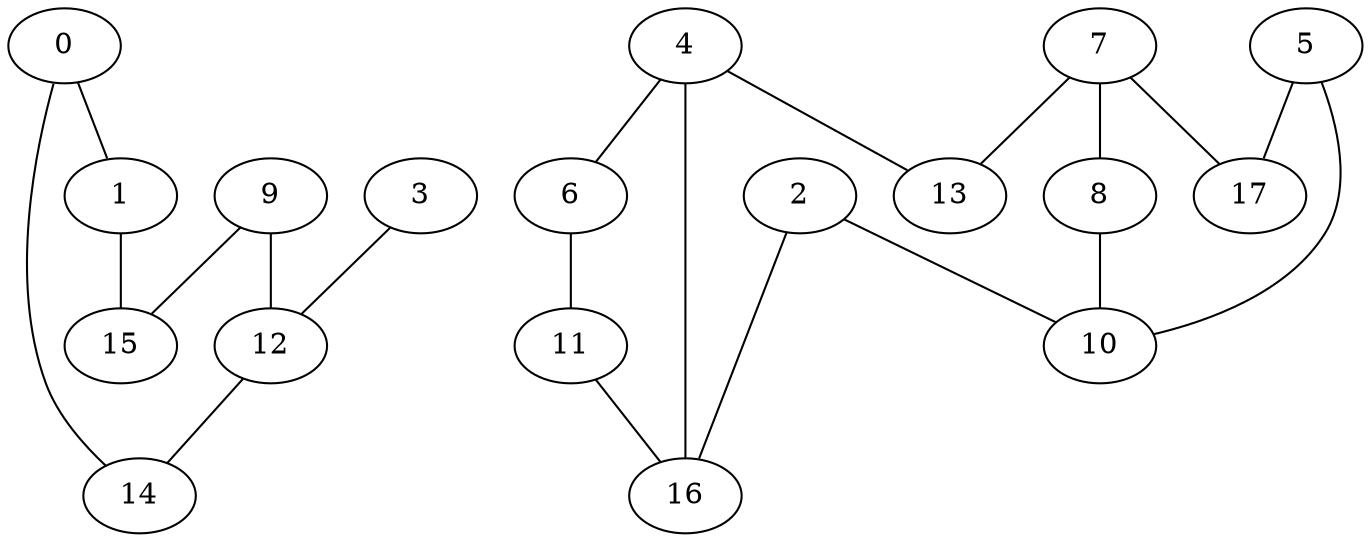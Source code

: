 graph "sampletest150-mod3_image15.bmp" {
	0	 [type=corner,
		x=449,
		y=492];
	1	 [type=corner,
		x="-25",
		y=511];
	0 -- 1	 [angle0="-.04",
		frequency=1,
		type0=line];
	14	 [type=corner,
		x=452,
		y=267];
	0 -- 14	 [angle0="-1.56",
		frequency=1,
		type0=line];
	15	 [type=corner,
		x="-40",
		y=21];
	1 -- 15	 [angle0="1.54",
		frequency=1,
		type0=line];
	2	 [type=corner,
		x=205,
		y=69];
	16	 [type=intersection,
		x=142,
		y=176];
	2 -- 16	 [angle0="-1.04",
		frequency=1,
		type0=line];
	10	 [type=intersection,
		x=308,
		y=177];
	2 -- 10	 [angle0=".81",
		frequency=1,
		type0=line];
	3	 [type=endpoint,
		x=538,
		y=250];
	12	 [type=intersection,
		x=465,
		y=239];
	3 -- 12	 [angle0=".15",
		frequency=1,
		type0=line];
	4	 [type=intersection,
		x=134,
		y=338];
	6	 [type=corner,
		x=49,
		y=256];
	4 -- 6	 [angle0=".77",
		frequency=1,
		type0=line];
	4 -- 16	 [angle0="-1.52",
		frequency=1,
		type0=line];
	13	 [type=corner,
		x=203,
		y=411];
	4 -- 13	 [angle0=".81",
		frequency=1,
		type0=line];
	5	 [type=corner,
		x=305,
		y=197];
	5 -- 10	 [angle0="-1.42",
		frequency=1,
		type0=line];
	17	 [type=corner,
		x=305,
		y=329];
	5 -- 17	 [angle0="-1.57",
		frequency=1,
		type0=line];
	11	 [type=corner,
		x=127,
		y=179];
	6 -- 11	 [angle0="-.78",
		frequency=1,
		type0=line];
	7	 [type=intersection,
		x=310,
		y=338];
	8	 [type=corner,
		x=401,
		y=249];
	7 -- 8	 [angle0="-.77",
		frequency=1,
		type0=line];
	7 -- 13	 [angle0="-.60",
		frequency=1,
		type0=line];
	7 -- 17	 [angle0="1.06",
		frequency=1,
		type0=line];
	8 -- 10	 [angle0=".66",
		frequency=1,
		type0=line];
	9	 [type=corner,
		x=450,
		y=16];
	9 -- 12	 [angle0="1.50",
		frequency=1,
		type0=line];
	9 -- 15	 [angle0="-.01",
		frequency=1,
		type0=line];
	11 -- 16	 [angle0="-.20",
		frequency=1,
		type0=line];
	12 -- 14	 [angle0="-1.14",
		frequency=1,
		type0=line];
}
